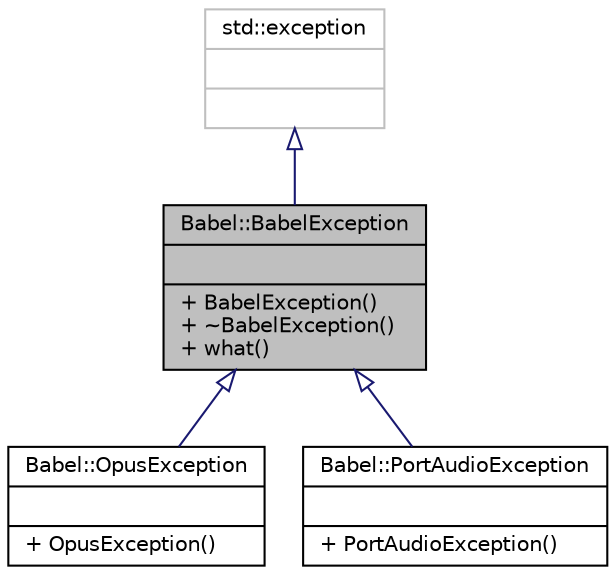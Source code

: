 digraph "Babel::BabelException"
{
 // LATEX_PDF_SIZE
  edge [fontname="Helvetica",fontsize="10",labelfontname="Helvetica",labelfontsize="10"];
  node [fontname="Helvetica",fontsize="10",shape=record];
  Node1 [label="{Babel::BabelException\n||+ BabelException()\l+ ~BabelException()\l+ what()\l}",height=0.2,width=0.4,color="black", fillcolor="grey75", style="filled", fontcolor="black",tooltip=" "];
  Node2 -> Node1 [dir="back",color="midnightblue",fontsize="10",style="solid",arrowtail="onormal",fontname="Helvetica"];
  Node2 [label="{std::exception\n||}",height=0.2,width=0.4,color="grey75", fillcolor="white", style="filled",tooltip=" "];
  Node1 -> Node3 [dir="back",color="midnightblue",fontsize="10",style="solid",arrowtail="onormal",fontname="Helvetica"];
  Node3 [label="{Babel::OpusException\n||+ OpusException()\l}",height=0.2,width=0.4,color="black", fillcolor="white", style="filled",URL="$classBabel_1_1OpusException.html",tooltip=" "];
  Node1 -> Node4 [dir="back",color="midnightblue",fontsize="10",style="solid",arrowtail="onormal",fontname="Helvetica"];
  Node4 [label="{Babel::PortAudioException\n||+ PortAudioException()\l}",height=0.2,width=0.4,color="black", fillcolor="white", style="filled",URL="$classBabel_1_1PortAudioException.html",tooltip=" "];
}
